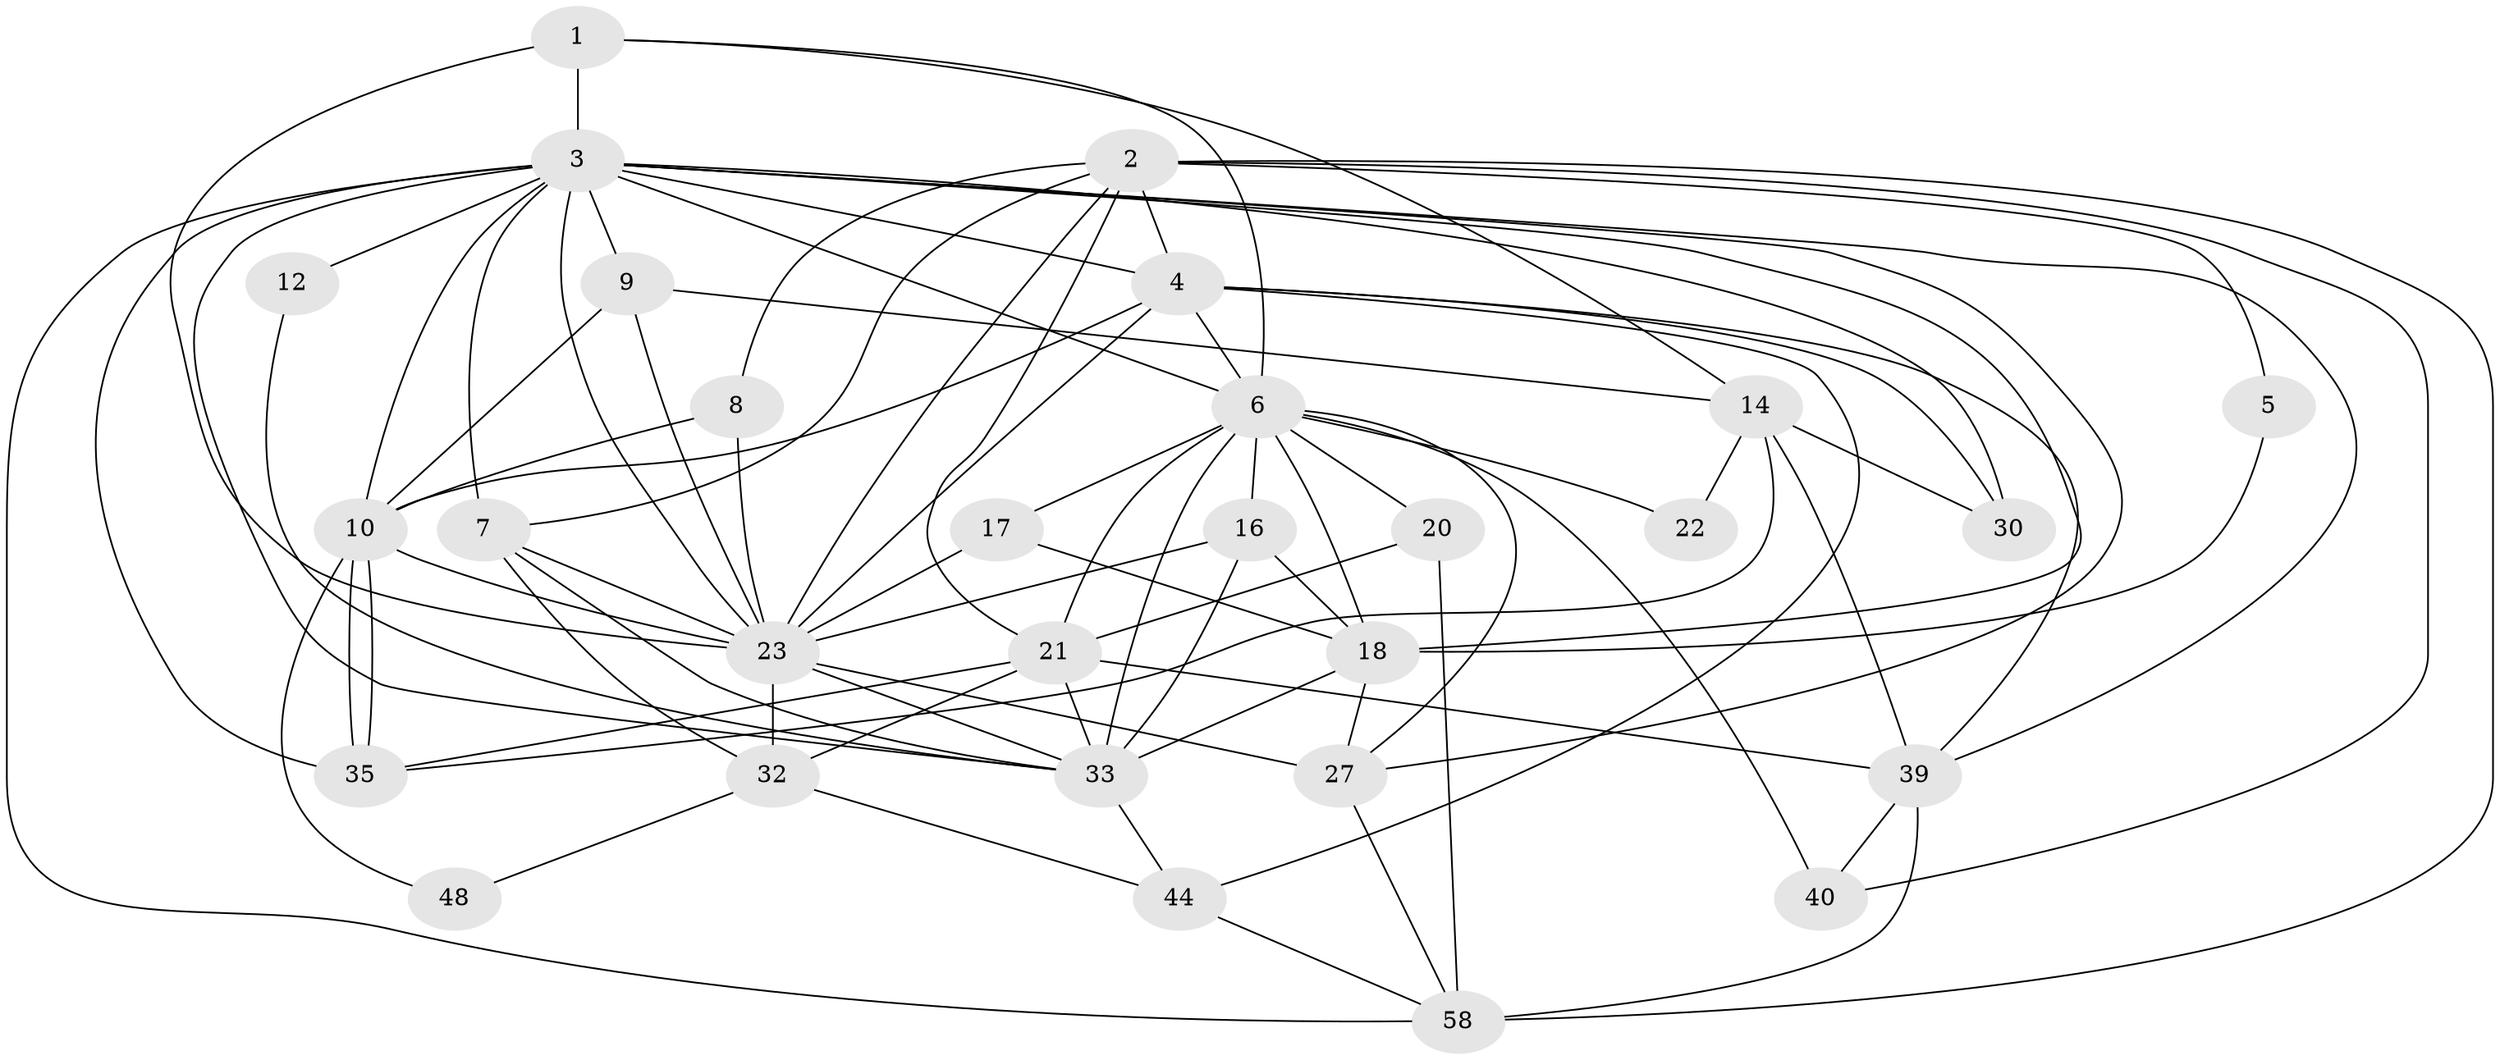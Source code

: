 // original degree distribution, {4: 0.288135593220339, 6: 0.1016949152542373, 5: 0.23728813559322035, 3: 0.22033898305084745, 2: 0.13559322033898305, 7: 0.01694915254237288}
// Generated by graph-tools (version 1.1) at 2025/15/03/09/25 04:15:06]
// undirected, 29 vertices, 82 edges
graph export_dot {
graph [start="1"]
  node [color=gray90,style=filled];
  1 [super="+56"];
  2 [super="+15"];
  3 [super="+34+24"];
  4 [super="+54"];
  5;
  6 [super="+41+46+11"];
  7 [super="+29"];
  8;
  9;
  10 [super="+13"];
  12;
  14 [super="+57"];
  16 [super="+31+51"];
  17;
  18 [super="+42+19"];
  20 [super="+55"];
  21 [super="+28"];
  22;
  23 [super="+53+25"];
  27 [super="+38"];
  30;
  32 [super="+43"];
  33 [super="+50+47"];
  35;
  39 [super="+45"];
  40;
  44;
  48;
  58;
  1 -- 14;
  1 -- 3;
  1 -- 6;
  1 -- 23 [weight=2];
  2 -- 58;
  2 -- 8;
  2 -- 40;
  2 -- 4;
  2 -- 5;
  2 -- 7;
  2 -- 21;
  2 -- 23;
  3 -- 30;
  3 -- 9;
  3 -- 33;
  3 -- 39;
  3 -- 7;
  3 -- 4;
  3 -- 35;
  3 -- 6;
  3 -- 10;
  3 -- 12;
  3 -- 58;
  3 -- 27;
  3 -- 18;
  3 -- 23;
  4 -- 44;
  4 -- 6;
  4 -- 30;
  4 -- 39;
  4 -- 10;
  4 -- 23;
  5 -- 18;
  6 -- 33;
  6 -- 20;
  6 -- 22;
  6 -- 21;
  6 -- 40;
  6 -- 17;
  6 -- 16;
  6 -- 18;
  6 -- 27;
  7 -- 33;
  7 -- 32;
  7 -- 23;
  8 -- 10;
  8 -- 23;
  9 -- 14;
  9 -- 23;
  9 -- 10;
  10 -- 35;
  10 -- 35;
  10 -- 48;
  10 -- 23;
  12 -- 33;
  14 -- 35;
  14 -- 39;
  14 -- 30;
  14 -- 22;
  16 -- 18 [weight=2];
  16 -- 33;
  16 -- 23 [weight=2];
  17 -- 18;
  17 -- 23;
  18 -- 33 [weight=2];
  18 -- 27;
  20 -- 58;
  20 -- 21 [weight=2];
  21 -- 32;
  21 -- 33;
  21 -- 35;
  21 -- 39;
  23 -- 27 [weight=2];
  23 -- 32;
  23 -- 33;
  27 -- 58;
  32 -- 48;
  32 -- 44;
  33 -- 44;
  39 -- 58;
  39 -- 40;
  44 -- 58;
}
